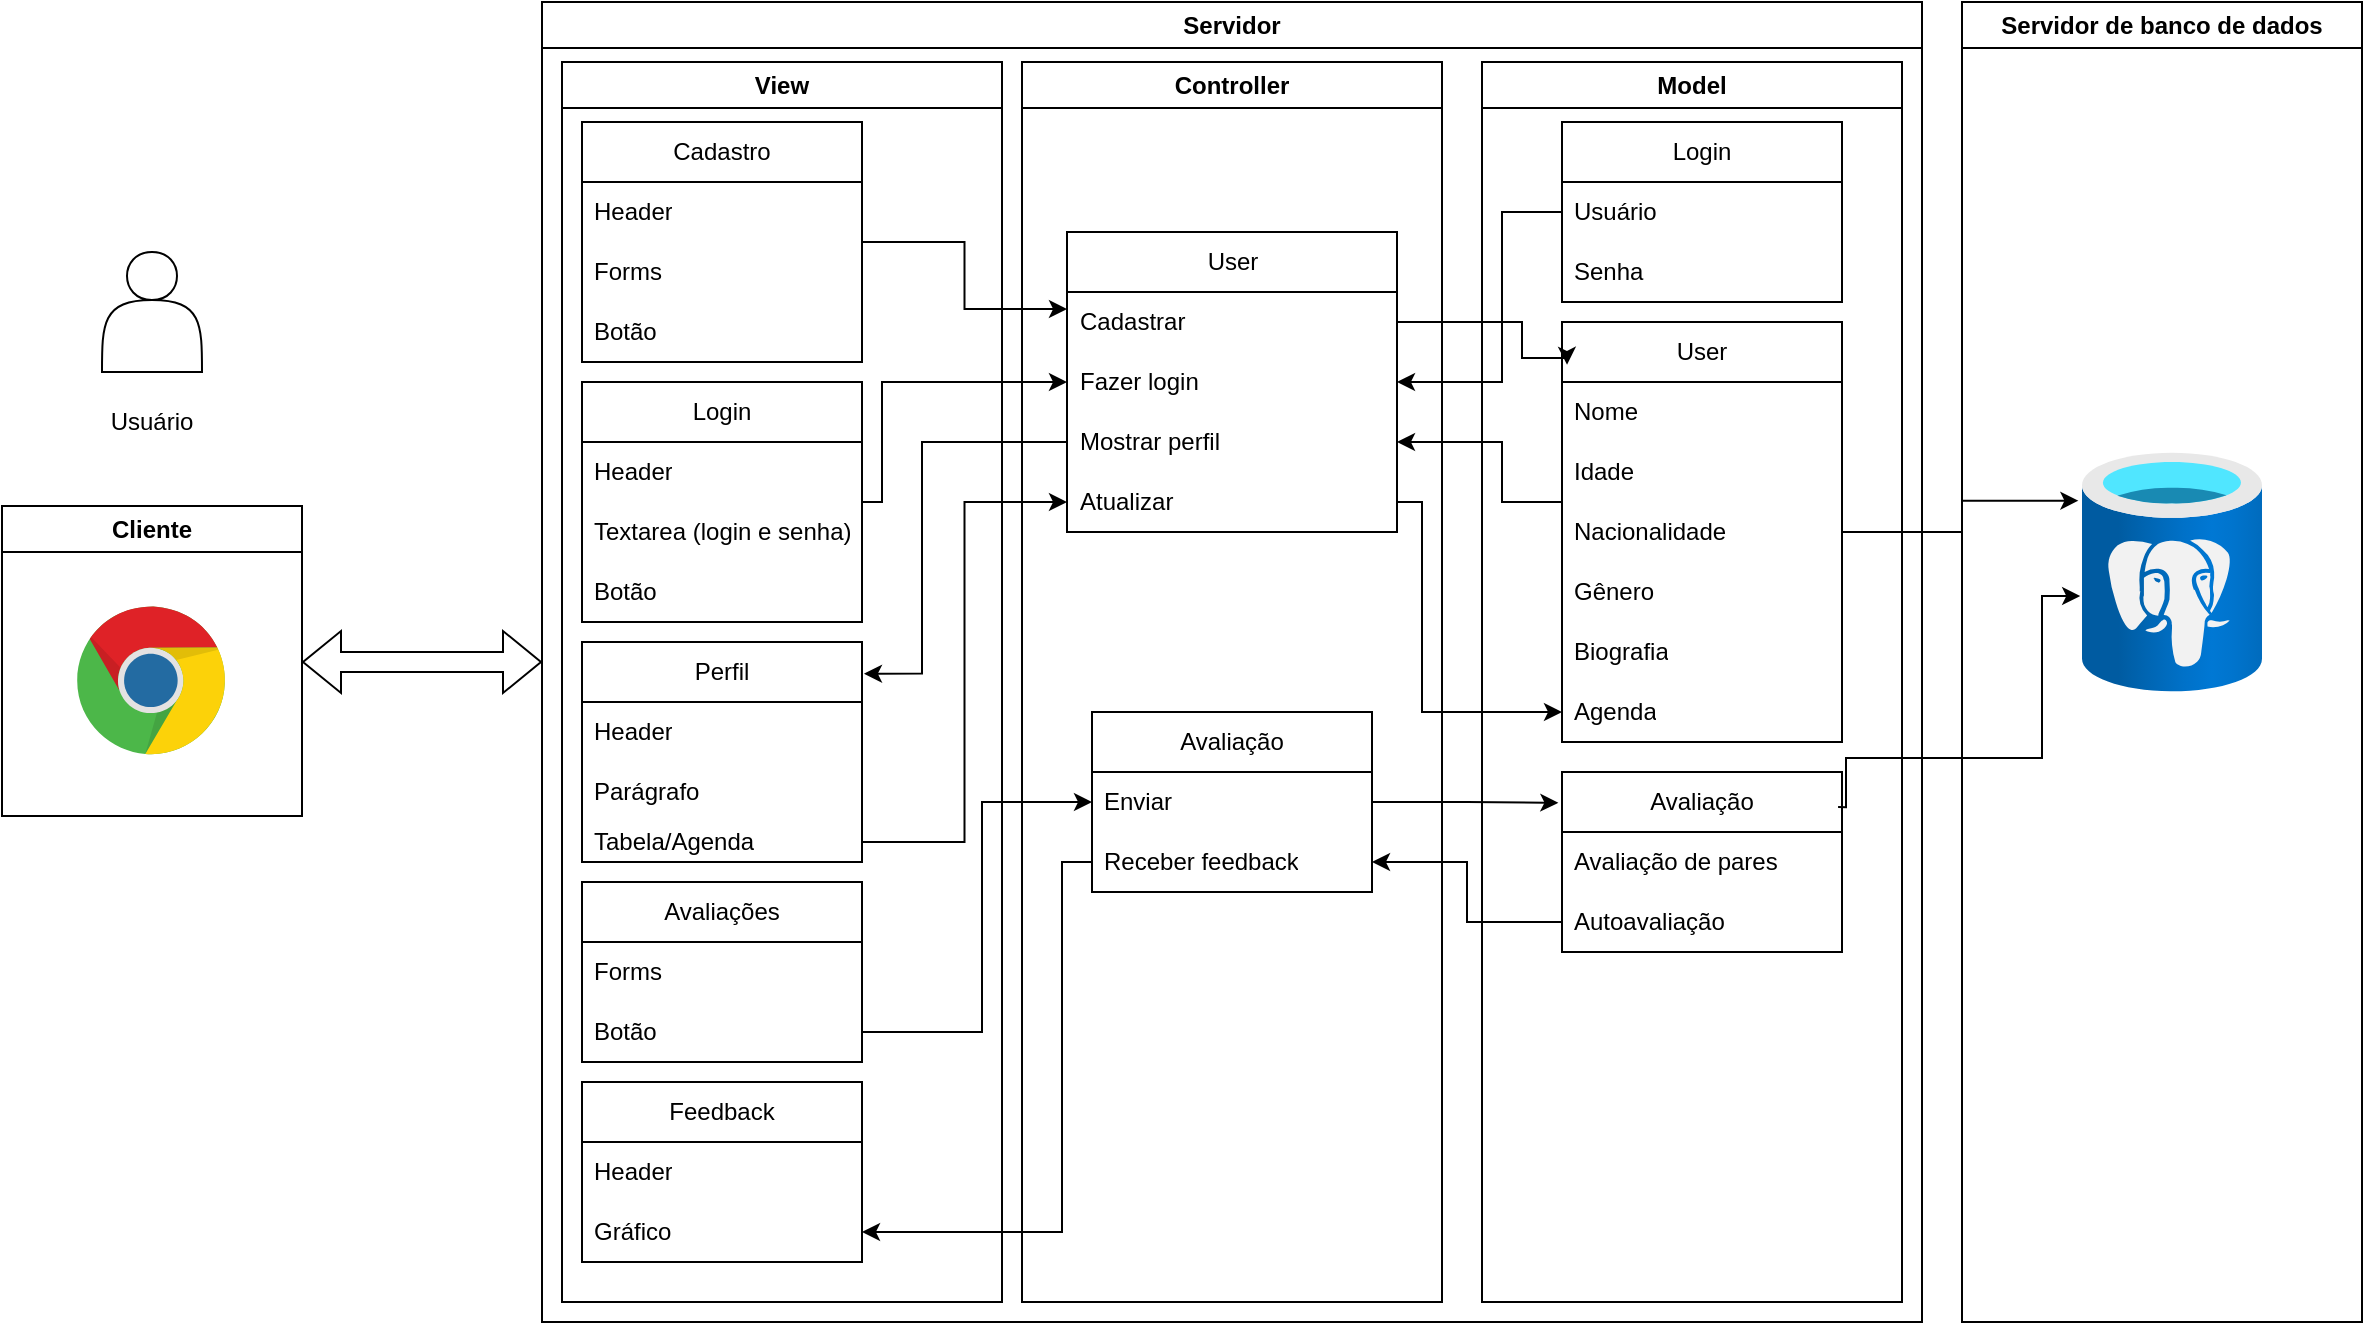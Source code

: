 <mxfile version="24.2.8" type="google">
  <diagram name="Página-1" id="8l-FMcOrCXrC5dYhlOCJ">
    <mxGraphModel grid="1" page="1" gridSize="10" guides="1" tooltips="1" connect="1" arrows="1" fold="1" pageScale="1" pageWidth="827" pageHeight="1169" math="0" shadow="0">
      <root>
        <mxCell id="0" />
        <mxCell id="1" parent="0" />
        <mxCell id="51b4D3rtDLITqCJedkni-3" value="" style="edgeStyle=orthogonalEdgeStyle;rounded=0;orthogonalLoop=1;jettySize=auto;html=1;strokeColor=none;" edge="1" parent="1">
          <mxGeometry relative="1" as="geometry">
            <mxPoint x="340" y="585" as="sourcePoint" />
            <mxPoint x="530" y="485" as="targetPoint" />
          </mxGeometry>
        </mxCell>
        <mxCell id="51b4D3rtDLITqCJedkni-13" value="Servidor" style="swimlane;whiteSpace=wrap;html=1;" vertex="1" parent="1">
          <mxGeometry x="460" y="255" width="690" height="660" as="geometry" />
        </mxCell>
        <mxCell id="51b4D3rtDLITqCJedkni-14" value="View" style="swimlane;whiteSpace=wrap;html=1;" vertex="1" parent="51b4D3rtDLITqCJedkni-13">
          <mxGeometry x="10" y="30" width="220" height="620" as="geometry" />
        </mxCell>
        <mxCell id="51b4D3rtDLITqCJedkni-38" value="Cadastro" style="swimlane;fontStyle=0;childLayout=stackLayout;horizontal=1;startSize=30;horizontalStack=0;resizeParent=1;resizeParentMax=0;resizeLast=0;collapsible=1;marginBottom=0;whiteSpace=wrap;html=1;" vertex="1" parent="51b4D3rtDLITqCJedkni-14">
          <mxGeometry x="10" y="30" width="140" height="120" as="geometry" />
        </mxCell>
        <mxCell id="51b4D3rtDLITqCJedkni-39" value="Header" style="text;strokeColor=none;fillColor=none;align=left;verticalAlign=middle;spacingLeft=4;spacingRight=4;overflow=hidden;points=[[0,0.5],[1,0.5]];portConstraint=eastwest;rotatable=0;whiteSpace=wrap;html=1;" vertex="1" parent="51b4D3rtDLITqCJedkni-38">
          <mxGeometry y="30" width="140" height="30" as="geometry" />
        </mxCell>
        <mxCell id="51b4D3rtDLITqCJedkni-40" value="Forms" style="text;strokeColor=none;fillColor=none;align=left;verticalAlign=middle;spacingLeft=4;spacingRight=4;overflow=hidden;points=[[0,0.5],[1,0.5]];portConstraint=eastwest;rotatable=0;whiteSpace=wrap;html=1;" vertex="1" parent="51b4D3rtDLITqCJedkni-38">
          <mxGeometry y="60" width="140" height="30" as="geometry" />
        </mxCell>
        <mxCell id="51b4D3rtDLITqCJedkni-41" value="Botão" style="text;strokeColor=none;fillColor=none;align=left;verticalAlign=middle;spacingLeft=4;spacingRight=4;overflow=hidden;points=[[0,0.5],[1,0.5]];portConstraint=eastwest;rotatable=0;whiteSpace=wrap;html=1;" vertex="1" parent="51b4D3rtDLITqCJedkni-38">
          <mxGeometry y="90" width="140" height="30" as="geometry" />
        </mxCell>
        <mxCell id="51b4D3rtDLITqCJedkni-42" value="Login" style="swimlane;fontStyle=0;childLayout=stackLayout;horizontal=1;startSize=30;horizontalStack=0;resizeParent=1;resizeParentMax=0;resizeLast=0;collapsible=1;marginBottom=0;whiteSpace=wrap;html=1;" vertex="1" parent="51b4D3rtDLITqCJedkni-14">
          <mxGeometry x="10" y="160" width="140" height="120" as="geometry" />
        </mxCell>
        <mxCell id="51b4D3rtDLITqCJedkni-43" value="Header" style="text;strokeColor=none;fillColor=none;align=left;verticalAlign=middle;spacingLeft=4;spacingRight=4;overflow=hidden;points=[[0,0.5],[1,0.5]];portConstraint=eastwest;rotatable=0;whiteSpace=wrap;html=1;" vertex="1" parent="51b4D3rtDLITqCJedkni-42">
          <mxGeometry y="30" width="140" height="30" as="geometry" />
        </mxCell>
        <mxCell id="51b4D3rtDLITqCJedkni-44" value="Textarea (login e senha)" style="text;strokeColor=none;fillColor=none;align=left;verticalAlign=middle;spacingLeft=4;spacingRight=4;overflow=hidden;points=[[0,0.5],[1,0.5]];portConstraint=eastwest;rotatable=0;whiteSpace=wrap;html=1;" vertex="1" parent="51b4D3rtDLITqCJedkni-42">
          <mxGeometry y="60" width="140" height="30" as="geometry" />
        </mxCell>
        <mxCell id="51b4D3rtDLITqCJedkni-46" value="Botão" style="text;strokeColor=none;fillColor=none;align=left;verticalAlign=middle;spacingLeft=4;spacingRight=4;overflow=hidden;points=[[0,0.5],[1,0.5]];portConstraint=eastwest;rotatable=0;whiteSpace=wrap;html=1;" vertex="1" parent="51b4D3rtDLITqCJedkni-42">
          <mxGeometry y="90" width="140" height="30" as="geometry" />
        </mxCell>
        <mxCell id="51b4D3rtDLITqCJedkni-47" value="Perfil" style="swimlane;fontStyle=0;childLayout=stackLayout;horizontal=1;startSize=30;horizontalStack=0;resizeParent=1;resizeParentMax=0;resizeLast=0;collapsible=1;marginBottom=0;whiteSpace=wrap;html=1;" vertex="1" parent="51b4D3rtDLITqCJedkni-14">
          <mxGeometry x="10" y="290" width="140" height="110" as="geometry" />
        </mxCell>
        <mxCell id="51b4D3rtDLITqCJedkni-48" value="Header" style="text;strokeColor=none;fillColor=none;align=left;verticalAlign=middle;spacingLeft=4;spacingRight=4;overflow=hidden;points=[[0,0.5],[1,0.5]];portConstraint=eastwest;rotatable=0;whiteSpace=wrap;html=1;" vertex="1" parent="51b4D3rtDLITqCJedkni-47">
          <mxGeometry y="30" width="140" height="30" as="geometry" />
        </mxCell>
        <mxCell id="51b4D3rtDLITqCJedkni-49" value="Parágrafo&amp;nbsp;" style="text;strokeColor=none;fillColor=none;align=left;verticalAlign=middle;spacingLeft=4;spacingRight=4;overflow=hidden;points=[[0,0.5],[1,0.5]];portConstraint=eastwest;rotatable=0;whiteSpace=wrap;html=1;" vertex="1" parent="51b4D3rtDLITqCJedkni-47">
          <mxGeometry y="60" width="140" height="30" as="geometry" />
        </mxCell>
        <mxCell id="51b4D3rtDLITqCJedkni-50" value="Tabela/Agenda" style="text;strokeColor=none;fillColor=none;align=left;verticalAlign=middle;spacingLeft=4;spacingRight=4;overflow=hidden;points=[[0,0.5],[1,0.5]];portConstraint=eastwest;rotatable=0;whiteSpace=wrap;html=1;" vertex="1" parent="51b4D3rtDLITqCJedkni-47">
          <mxGeometry y="90" width="140" height="20" as="geometry" />
        </mxCell>
        <mxCell id="51b4D3rtDLITqCJedkni-51" value="Avaliações" style="swimlane;fontStyle=0;childLayout=stackLayout;horizontal=1;startSize=30;horizontalStack=0;resizeParent=1;resizeParentMax=0;resizeLast=0;collapsible=1;marginBottom=0;whiteSpace=wrap;html=1;" vertex="1" parent="51b4D3rtDLITqCJedkni-14">
          <mxGeometry x="10" y="410" width="140" height="90" as="geometry" />
        </mxCell>
        <mxCell id="51b4D3rtDLITqCJedkni-52" value="Forms&amp;nbsp;" style="text;strokeColor=none;fillColor=none;align=left;verticalAlign=middle;spacingLeft=4;spacingRight=4;overflow=hidden;points=[[0,0.5],[1,0.5]];portConstraint=eastwest;rotatable=0;whiteSpace=wrap;html=1;" vertex="1" parent="51b4D3rtDLITqCJedkni-51">
          <mxGeometry y="30" width="140" height="30" as="geometry" />
        </mxCell>
        <mxCell id="51b4D3rtDLITqCJedkni-53" value="Botão" style="text;strokeColor=none;fillColor=none;align=left;verticalAlign=middle;spacingLeft=4;spacingRight=4;overflow=hidden;points=[[0,0.5],[1,0.5]];portConstraint=eastwest;rotatable=0;whiteSpace=wrap;html=1;" vertex="1" parent="51b4D3rtDLITqCJedkni-51">
          <mxGeometry y="60" width="140" height="30" as="geometry" />
        </mxCell>
        <mxCell id="51b4D3rtDLITqCJedkni-60" value="Feedback" style="swimlane;fontStyle=0;childLayout=stackLayout;horizontal=1;startSize=30;horizontalStack=0;resizeParent=1;resizeParentMax=0;resizeLast=0;collapsible=1;marginBottom=0;whiteSpace=wrap;html=1;" vertex="1" parent="51b4D3rtDLITqCJedkni-14">
          <mxGeometry x="10" y="510" width="140" height="90" as="geometry" />
        </mxCell>
        <mxCell id="51b4D3rtDLITqCJedkni-61" value="Header" style="text;strokeColor=none;fillColor=none;align=left;verticalAlign=middle;spacingLeft=4;spacingRight=4;overflow=hidden;points=[[0,0.5],[1,0.5]];portConstraint=eastwest;rotatable=0;whiteSpace=wrap;html=1;" vertex="1" parent="51b4D3rtDLITqCJedkni-60">
          <mxGeometry y="30" width="140" height="30" as="geometry" />
        </mxCell>
        <mxCell id="51b4D3rtDLITqCJedkni-63" value="Gráfico" style="text;strokeColor=none;fillColor=none;align=left;verticalAlign=middle;spacingLeft=4;spacingRight=4;overflow=hidden;points=[[0,0.5],[1,0.5]];portConstraint=eastwest;rotatable=0;whiteSpace=wrap;html=1;" vertex="1" parent="51b4D3rtDLITqCJedkni-60">
          <mxGeometry y="60" width="140" height="30" as="geometry" />
        </mxCell>
        <mxCell id="51b4D3rtDLITqCJedkni-15" value="Controller" style="swimlane;whiteSpace=wrap;html=1;" vertex="1" parent="51b4D3rtDLITqCJedkni-13">
          <mxGeometry x="240" y="30" width="210" height="620" as="geometry" />
        </mxCell>
        <mxCell id="51b4D3rtDLITqCJedkni-55" value="User" style="swimlane;fontStyle=0;childLayout=stackLayout;horizontal=1;startSize=30;horizontalStack=0;resizeParent=1;resizeParentMax=0;resizeLast=0;collapsible=1;marginBottom=0;whiteSpace=wrap;html=1;" vertex="1" parent="51b4D3rtDLITqCJedkni-15">
          <mxGeometry x="22.5" y="85" width="165" height="150" as="geometry" />
        </mxCell>
        <mxCell id="51b4D3rtDLITqCJedkni-56" value="Cadastrar" style="text;strokeColor=none;fillColor=none;align=left;verticalAlign=middle;spacingLeft=4;spacingRight=4;overflow=hidden;points=[[0,0.5],[1,0.5]];portConstraint=eastwest;rotatable=0;whiteSpace=wrap;html=1;" vertex="1" parent="51b4D3rtDLITqCJedkni-55">
          <mxGeometry y="30" width="165" height="30" as="geometry" />
        </mxCell>
        <mxCell id="paRcSQMv0To5_YC5koSl-5" value="Fazer login" style="text;strokeColor=none;fillColor=none;align=left;verticalAlign=middle;spacingLeft=4;spacingRight=4;overflow=hidden;points=[[0,0.5],[1,0.5]];portConstraint=eastwest;rotatable=0;whiteSpace=wrap;html=1;" vertex="1" parent="51b4D3rtDLITqCJedkni-55">
          <mxGeometry y="60" width="165" height="30" as="geometry" />
        </mxCell>
        <mxCell id="51b4D3rtDLITqCJedkni-93" value="Mostrar perfil" style="text;strokeColor=none;fillColor=none;align=left;verticalAlign=middle;spacingLeft=4;spacingRight=4;overflow=hidden;points=[[0,0.5],[1,0.5]];portConstraint=eastwest;rotatable=0;whiteSpace=wrap;html=1;" vertex="1" parent="51b4D3rtDLITqCJedkni-55">
          <mxGeometry y="90" width="165" height="30" as="geometry" />
        </mxCell>
        <mxCell id="51b4D3rtDLITqCJedkni-69" value="Atualizar&amp;nbsp;" style="text;strokeColor=none;fillColor=none;align=left;verticalAlign=middle;spacingLeft=4;spacingRight=4;overflow=hidden;points=[[0,0.5],[1,0.5]];portConstraint=eastwest;rotatable=0;whiteSpace=wrap;html=1;" vertex="1" parent="51b4D3rtDLITqCJedkni-55">
          <mxGeometry y="120" width="165" height="30" as="geometry" />
        </mxCell>
        <mxCell id="51b4D3rtDLITqCJedkni-100" value="Avaliação" style="swimlane;fontStyle=0;childLayout=stackLayout;horizontal=1;startSize=30;horizontalStack=0;resizeParent=1;resizeParentMax=0;resizeLast=0;collapsible=1;marginBottom=0;whiteSpace=wrap;html=1;" vertex="1" parent="51b4D3rtDLITqCJedkni-15">
          <mxGeometry x="35" y="325" width="140" height="90" as="geometry" />
        </mxCell>
        <mxCell id="51b4D3rtDLITqCJedkni-101" value="Enviar" style="text;strokeColor=none;fillColor=none;align=left;verticalAlign=middle;spacingLeft=4;spacingRight=4;overflow=hidden;points=[[0,0.5],[1,0.5]];portConstraint=eastwest;rotatable=0;whiteSpace=wrap;html=1;" vertex="1" parent="51b4D3rtDLITqCJedkni-100">
          <mxGeometry y="30" width="140" height="30" as="geometry" />
        </mxCell>
        <mxCell id="51b4D3rtDLITqCJedkni-102" value="Receber feedback" style="text;strokeColor=none;fillColor=none;align=left;verticalAlign=middle;spacingLeft=4;spacingRight=4;overflow=hidden;points=[[0,0.5],[1,0.5]];portConstraint=eastwest;rotatable=0;whiteSpace=wrap;html=1;" vertex="1" parent="51b4D3rtDLITqCJedkni-100">
          <mxGeometry y="60" width="140" height="30" as="geometry" />
        </mxCell>
        <mxCell id="51b4D3rtDLITqCJedkni-16" value="Model" style="swimlane;whiteSpace=wrap;html=1;" vertex="1" parent="51b4D3rtDLITqCJedkni-13">
          <mxGeometry x="470" y="30" width="210" height="620" as="geometry" />
        </mxCell>
        <mxCell id="51b4D3rtDLITqCJedkni-77" value="User" style="swimlane;fontStyle=0;childLayout=stackLayout;horizontal=1;startSize=30;horizontalStack=0;resizeParent=1;resizeParentMax=0;resizeLast=0;collapsible=1;marginBottom=0;whiteSpace=wrap;html=1;" vertex="1" parent="51b4D3rtDLITqCJedkni-16">
          <mxGeometry x="40" y="130" width="140" height="210" as="geometry" />
        </mxCell>
        <mxCell id="51b4D3rtDLITqCJedkni-78" value="Nome" style="text;strokeColor=none;fillColor=none;align=left;verticalAlign=middle;spacingLeft=4;spacingRight=4;overflow=hidden;points=[[0,0.5],[1,0.5]];portConstraint=eastwest;rotatable=0;whiteSpace=wrap;html=1;" vertex="1" parent="51b4D3rtDLITqCJedkni-77">
          <mxGeometry y="30" width="140" height="30" as="geometry" />
        </mxCell>
        <mxCell id="51b4D3rtDLITqCJedkni-79" value="Idade" style="text;strokeColor=none;fillColor=none;align=left;verticalAlign=middle;spacingLeft=4;spacingRight=4;overflow=hidden;points=[[0,0.5],[1,0.5]];portConstraint=eastwest;rotatable=0;whiteSpace=wrap;html=1;" vertex="1" parent="51b4D3rtDLITqCJedkni-77">
          <mxGeometry y="60" width="140" height="30" as="geometry" />
        </mxCell>
        <mxCell id="51b4D3rtDLITqCJedkni-80" value="Nacionalidade" style="text;strokeColor=none;fillColor=none;align=left;verticalAlign=middle;spacingLeft=4;spacingRight=4;overflow=hidden;points=[[0,0.5],[1,0.5]];portConstraint=eastwest;rotatable=0;whiteSpace=wrap;html=1;" vertex="1" parent="51b4D3rtDLITqCJedkni-77">
          <mxGeometry y="90" width="140" height="30" as="geometry" />
        </mxCell>
        <mxCell id="51b4D3rtDLITqCJedkni-81" value="Gênero" style="text;strokeColor=none;fillColor=none;align=left;verticalAlign=middle;spacingLeft=4;spacingRight=4;overflow=hidden;points=[[0,0.5],[1,0.5]];portConstraint=eastwest;rotatable=0;whiteSpace=wrap;html=1;" vertex="1" parent="51b4D3rtDLITqCJedkni-77">
          <mxGeometry y="120" width="140" height="30" as="geometry" />
        </mxCell>
        <mxCell id="51b4D3rtDLITqCJedkni-82" value="Biografia" style="text;strokeColor=none;fillColor=none;align=left;verticalAlign=middle;spacingLeft=4;spacingRight=4;overflow=hidden;points=[[0,0.5],[1,0.5]];portConstraint=eastwest;rotatable=0;whiteSpace=wrap;html=1;" vertex="1" parent="51b4D3rtDLITqCJedkni-77">
          <mxGeometry y="150" width="140" height="30" as="geometry" />
        </mxCell>
        <mxCell id="paRcSQMv0To5_YC5koSl-11" value="Agenda" style="text;strokeColor=none;fillColor=none;align=left;verticalAlign=middle;spacingLeft=4;spacingRight=4;overflow=hidden;points=[[0,0.5],[1,0.5]];portConstraint=eastwest;rotatable=0;whiteSpace=wrap;html=1;" vertex="1" parent="51b4D3rtDLITqCJedkni-77">
          <mxGeometry y="180" width="140" height="30" as="geometry" />
        </mxCell>
        <mxCell id="51b4D3rtDLITqCJedkni-106" value="Avaliação" style="swimlane;fontStyle=0;childLayout=stackLayout;horizontal=1;startSize=30;horizontalStack=0;resizeParent=1;resizeParentMax=0;resizeLast=0;collapsible=1;marginBottom=0;whiteSpace=wrap;html=1;" vertex="1" parent="51b4D3rtDLITqCJedkni-16">
          <mxGeometry x="40" y="355" width="140" height="90" as="geometry" />
        </mxCell>
        <mxCell id="51b4D3rtDLITqCJedkni-107" value="Avaliação de pares" style="text;strokeColor=none;fillColor=none;align=left;verticalAlign=middle;spacingLeft=4;spacingRight=4;overflow=hidden;points=[[0,0.5],[1,0.5]];portConstraint=eastwest;rotatable=0;whiteSpace=wrap;html=1;" vertex="1" parent="51b4D3rtDLITqCJedkni-106">
          <mxGeometry y="30" width="140" height="30" as="geometry" />
        </mxCell>
        <mxCell id="51b4D3rtDLITqCJedkni-108" value="Autoavaliação" style="text;strokeColor=none;fillColor=none;align=left;verticalAlign=middle;spacingLeft=4;spacingRight=4;overflow=hidden;points=[[0,0.5],[1,0.5]];portConstraint=eastwest;rotatable=0;whiteSpace=wrap;html=1;" vertex="1" parent="51b4D3rtDLITqCJedkni-106">
          <mxGeometry y="60" width="140" height="30" as="geometry" />
        </mxCell>
        <mxCell id="51b4D3rtDLITqCJedkni-122" value="Login" style="swimlane;fontStyle=0;childLayout=stackLayout;horizontal=1;startSize=30;horizontalStack=0;resizeParent=1;resizeParentMax=0;resizeLast=0;collapsible=1;marginBottom=0;whiteSpace=wrap;html=1;" vertex="1" parent="51b4D3rtDLITqCJedkni-16">
          <mxGeometry x="40" y="30" width="140" height="90" as="geometry" />
        </mxCell>
        <mxCell id="51b4D3rtDLITqCJedkni-123" value="Usuário" style="text;strokeColor=none;fillColor=none;align=left;verticalAlign=middle;spacingLeft=4;spacingRight=4;overflow=hidden;points=[[0,0.5],[1,0.5]];portConstraint=eastwest;rotatable=0;whiteSpace=wrap;html=1;" vertex="1" parent="51b4D3rtDLITqCJedkni-122">
          <mxGeometry y="30" width="140" height="30" as="geometry" />
        </mxCell>
        <mxCell id="51b4D3rtDLITqCJedkni-124" value="Senha" style="text;strokeColor=none;fillColor=none;align=left;verticalAlign=middle;spacingLeft=4;spacingRight=4;overflow=hidden;points=[[0,0.5],[1,0.5]];portConstraint=eastwest;rotatable=0;whiteSpace=wrap;html=1;" vertex="1" parent="51b4D3rtDLITqCJedkni-122">
          <mxGeometry y="60" width="140" height="30" as="geometry" />
        </mxCell>
        <mxCell id="51b4D3rtDLITqCJedkni-131" style="edgeStyle=orthogonalEdgeStyle;rounded=0;orthogonalLoop=1;jettySize=auto;html=1;entryX=1;entryY=0.5;entryDx=0;entryDy=0;" edge="1" parent="51b4D3rtDLITqCJedkni-13" source="51b4D3rtDLITqCJedkni-102" target="51b4D3rtDLITqCJedkni-63">
          <mxGeometry relative="1" as="geometry">
            <Array as="points">
              <mxPoint x="260" y="615" />
            </Array>
          </mxGeometry>
        </mxCell>
        <mxCell id="51b4D3rtDLITqCJedkni-135" style="edgeStyle=orthogonalEdgeStyle;rounded=0;orthogonalLoop=1;jettySize=auto;html=1;entryX=0;entryY=0.284;entryDx=0;entryDy=0;entryPerimeter=0;" edge="1" parent="51b4D3rtDLITqCJedkni-13" source="51b4D3rtDLITqCJedkni-38" target="51b4D3rtDLITqCJedkni-56">
          <mxGeometry relative="1" as="geometry" />
        </mxCell>
        <mxCell id="51b4D3rtDLITqCJedkni-139" style="edgeStyle=orthogonalEdgeStyle;rounded=0;orthogonalLoop=1;jettySize=auto;html=1;entryX=0;entryY=0.5;entryDx=0;entryDy=0;" edge="1" parent="51b4D3rtDLITqCJedkni-13" source="51b4D3rtDLITqCJedkni-53" target="51b4D3rtDLITqCJedkni-101">
          <mxGeometry relative="1" as="geometry">
            <Array as="points">
              <mxPoint x="220" y="515" />
              <mxPoint x="220" y="400" />
            </Array>
          </mxGeometry>
        </mxCell>
        <mxCell id="51b4D3rtDLITqCJedkni-140" style="edgeStyle=orthogonalEdgeStyle;rounded=0;orthogonalLoop=1;jettySize=auto;html=1;entryX=0;entryY=0.5;entryDx=0;entryDy=0;" edge="1" parent="51b4D3rtDLITqCJedkni-13" source="51b4D3rtDLITqCJedkni-50" target="51b4D3rtDLITqCJedkni-69">
          <mxGeometry relative="1" as="geometry" />
        </mxCell>
        <mxCell id="paRcSQMv0To5_YC5koSl-6" style="edgeStyle=orthogonalEdgeStyle;rounded=0;orthogonalLoop=1;jettySize=auto;html=1;entryX=0;entryY=0.5;entryDx=0;entryDy=0;" edge="1" parent="51b4D3rtDLITqCJedkni-13" source="51b4D3rtDLITqCJedkni-42" target="paRcSQMv0To5_YC5koSl-5">
          <mxGeometry relative="1" as="geometry">
            <Array as="points">
              <mxPoint x="170" y="250" />
              <mxPoint x="170" y="190" />
            </Array>
          </mxGeometry>
        </mxCell>
        <mxCell id="paRcSQMv0To5_YC5koSl-7" style="edgeStyle=orthogonalEdgeStyle;rounded=0;orthogonalLoop=1;jettySize=auto;html=1;entryX=1.007;entryY=0.144;entryDx=0;entryDy=0;entryPerimeter=0;" edge="1" parent="51b4D3rtDLITqCJedkni-13" source="51b4D3rtDLITqCJedkni-93" target="51b4D3rtDLITqCJedkni-47">
          <mxGeometry relative="1" as="geometry">
            <Array as="points">
              <mxPoint x="190" y="220" />
              <mxPoint x="190" y="336" />
            </Array>
          </mxGeometry>
        </mxCell>
        <mxCell id="paRcSQMv0To5_YC5koSl-8" style="edgeStyle=orthogonalEdgeStyle;rounded=0;orthogonalLoop=1;jettySize=auto;html=1;entryX=1;entryY=0.5;entryDx=0;entryDy=0;" edge="1" parent="51b4D3rtDLITqCJedkni-13" source="51b4D3rtDLITqCJedkni-77" target="51b4D3rtDLITqCJedkni-93">
          <mxGeometry relative="1" as="geometry">
            <Array as="points">
              <mxPoint x="480" y="250" />
              <mxPoint x="480" y="220" />
            </Array>
          </mxGeometry>
        </mxCell>
        <mxCell id="paRcSQMv0To5_YC5koSl-9" style="edgeStyle=orthogonalEdgeStyle;rounded=0;orthogonalLoop=1;jettySize=auto;html=1;entryX=0.018;entryY=0.102;entryDx=0;entryDy=0;entryPerimeter=0;" edge="1" parent="51b4D3rtDLITqCJedkni-13" source="51b4D3rtDLITqCJedkni-56" target="51b4D3rtDLITqCJedkni-77">
          <mxGeometry relative="1" as="geometry">
            <Array as="points">
              <mxPoint x="490" y="160" />
              <mxPoint x="490" y="178" />
            </Array>
          </mxGeometry>
        </mxCell>
        <mxCell id="paRcSQMv0To5_YC5koSl-10" style="edgeStyle=orthogonalEdgeStyle;rounded=0;orthogonalLoop=1;jettySize=auto;html=1;entryX=1;entryY=0.5;entryDx=0;entryDy=0;" edge="1" parent="51b4D3rtDLITqCJedkni-13" source="51b4D3rtDLITqCJedkni-122" target="51b4D3rtDLITqCJedkni-55">
          <mxGeometry relative="1" as="geometry">
            <Array as="points">
              <mxPoint x="480" y="105" />
              <mxPoint x="480" y="190" />
            </Array>
          </mxGeometry>
        </mxCell>
        <mxCell id="paRcSQMv0To5_YC5koSl-12" style="edgeStyle=orthogonalEdgeStyle;rounded=0;orthogonalLoop=1;jettySize=auto;html=1;entryX=0;entryY=0.5;entryDx=0;entryDy=0;" edge="1" parent="51b4D3rtDLITqCJedkni-13" source="51b4D3rtDLITqCJedkni-69" target="paRcSQMv0To5_YC5koSl-11">
          <mxGeometry relative="1" as="geometry">
            <Array as="points">
              <mxPoint x="440" y="250" />
              <mxPoint x="440" y="355" />
            </Array>
          </mxGeometry>
        </mxCell>
        <mxCell id="paRcSQMv0To5_YC5koSl-13" value="" style="edgeStyle=orthogonalEdgeStyle;rounded=0;orthogonalLoop=1;jettySize=auto;html=1;" edge="1" parent="51b4D3rtDLITqCJedkni-13" source="51b4D3rtDLITqCJedkni-108" target="51b4D3rtDLITqCJedkni-102">
          <mxGeometry relative="1" as="geometry" />
        </mxCell>
        <mxCell id="paRcSQMv0To5_YC5koSl-14" style="edgeStyle=orthogonalEdgeStyle;rounded=0;orthogonalLoop=1;jettySize=auto;html=1;entryX=-0.013;entryY=0.171;entryDx=0;entryDy=0;entryPerimeter=0;" edge="1" parent="51b4D3rtDLITqCJedkni-13" source="51b4D3rtDLITqCJedkni-101" target="51b4D3rtDLITqCJedkni-106">
          <mxGeometry relative="1" as="geometry" />
        </mxCell>
        <mxCell id="51b4D3rtDLITqCJedkni-92" value="Servidor de banco de dados" style="swimlane;whiteSpace=wrap;html=1;" vertex="1" parent="1">
          <mxGeometry x="1170" y="255" width="200" height="660" as="geometry" />
        </mxCell>
        <mxCell id="51b4D3rtDLITqCJedkni-99" value="" style="image;aspect=fixed;html=1;points=[];align=center;fontSize=12;image=img/lib/azure2/databases/Azure_Database_PostgreSQL_Server.svg;" vertex="1" parent="51b4D3rtDLITqCJedkni-92">
          <mxGeometry x="60" y="225" width="90" height="120" as="geometry" />
        </mxCell>
        <mxCell id="51b4D3rtDLITqCJedkni-116" style="edgeStyle=orthogonalEdgeStyle;rounded=0;orthogonalLoop=1;jettySize=auto;html=1;entryX=-0.01;entryY=0.6;entryDx=0;entryDy=0;entryPerimeter=0;exitX=0.986;exitY=0.195;exitDx=0;exitDy=0;exitPerimeter=0;" edge="1" parent="1" source="51b4D3rtDLITqCJedkni-106" target="51b4D3rtDLITqCJedkni-99">
          <mxGeometry relative="1" as="geometry">
            <Array as="points">
              <mxPoint x="1112" y="633" />
              <mxPoint x="1210" y="633" />
              <mxPoint x="1210" y="552" />
            </Array>
          </mxGeometry>
        </mxCell>
        <mxCell id="51b4D3rtDLITqCJedkni-153" value="" style="shape=flexArrow;endArrow=classic;startArrow=classic;html=1;rounded=0;exitX=1;exitY=0.5;exitDx=0;exitDy=0;entryX=0;entryY=0.5;entryDx=0;entryDy=0;" edge="1" parent="1" target="51b4D3rtDLITqCJedkni-13">
          <mxGeometry width="100" height="100" relative="1" as="geometry">
            <mxPoint x="340" y="585" as="sourcePoint" />
            <mxPoint x="500" y="550" as="targetPoint" />
          </mxGeometry>
        </mxCell>
        <mxCell id="51b4D3rtDLITqCJedkni-154" value="Cliente" style="swimlane;whiteSpace=wrap;html=1;" vertex="1" parent="1">
          <mxGeometry x="190" y="507" width="150" height="155" as="geometry" />
        </mxCell>
        <mxCell id="51b4D3rtDLITqCJedkni-156" value="" style="dashed=0;outlineConnect=0;html=1;align=center;labelPosition=center;verticalLabelPosition=bottom;verticalAlign=top;shape=mxgraph.weblogos.chrome" vertex="1" parent="51b4D3rtDLITqCJedkni-154">
          <mxGeometry x="37.6" y="50.3" width="74.8" height="75.4" as="geometry" />
        </mxCell>
        <mxCell id="51b4D3rtDLITqCJedkni-157" value="" style="shape=actor;whiteSpace=wrap;html=1;" vertex="1" parent="1">
          <mxGeometry x="240" y="380" width="50" height="60" as="geometry" />
        </mxCell>
        <mxCell id="51b4D3rtDLITqCJedkni-158" value="Usuário" style="text;strokeColor=none;align=center;fillColor=none;html=1;verticalAlign=middle;whiteSpace=wrap;rounded=0;" vertex="1" parent="1">
          <mxGeometry x="235" y="450" width="60" height="30" as="geometry" />
        </mxCell>
        <mxCell id="51b4D3rtDLITqCJedkni-160" style="edgeStyle=orthogonalEdgeStyle;rounded=0;orthogonalLoop=1;jettySize=auto;html=1;entryX=-0.02;entryY=0.203;entryDx=0;entryDy=0;entryPerimeter=0;" edge="1" parent="1" source="51b4D3rtDLITqCJedkni-77" target="51b4D3rtDLITqCJedkni-99">
          <mxGeometry relative="1" as="geometry" />
        </mxCell>
      </root>
    </mxGraphModel>
  </diagram>
</mxfile>
